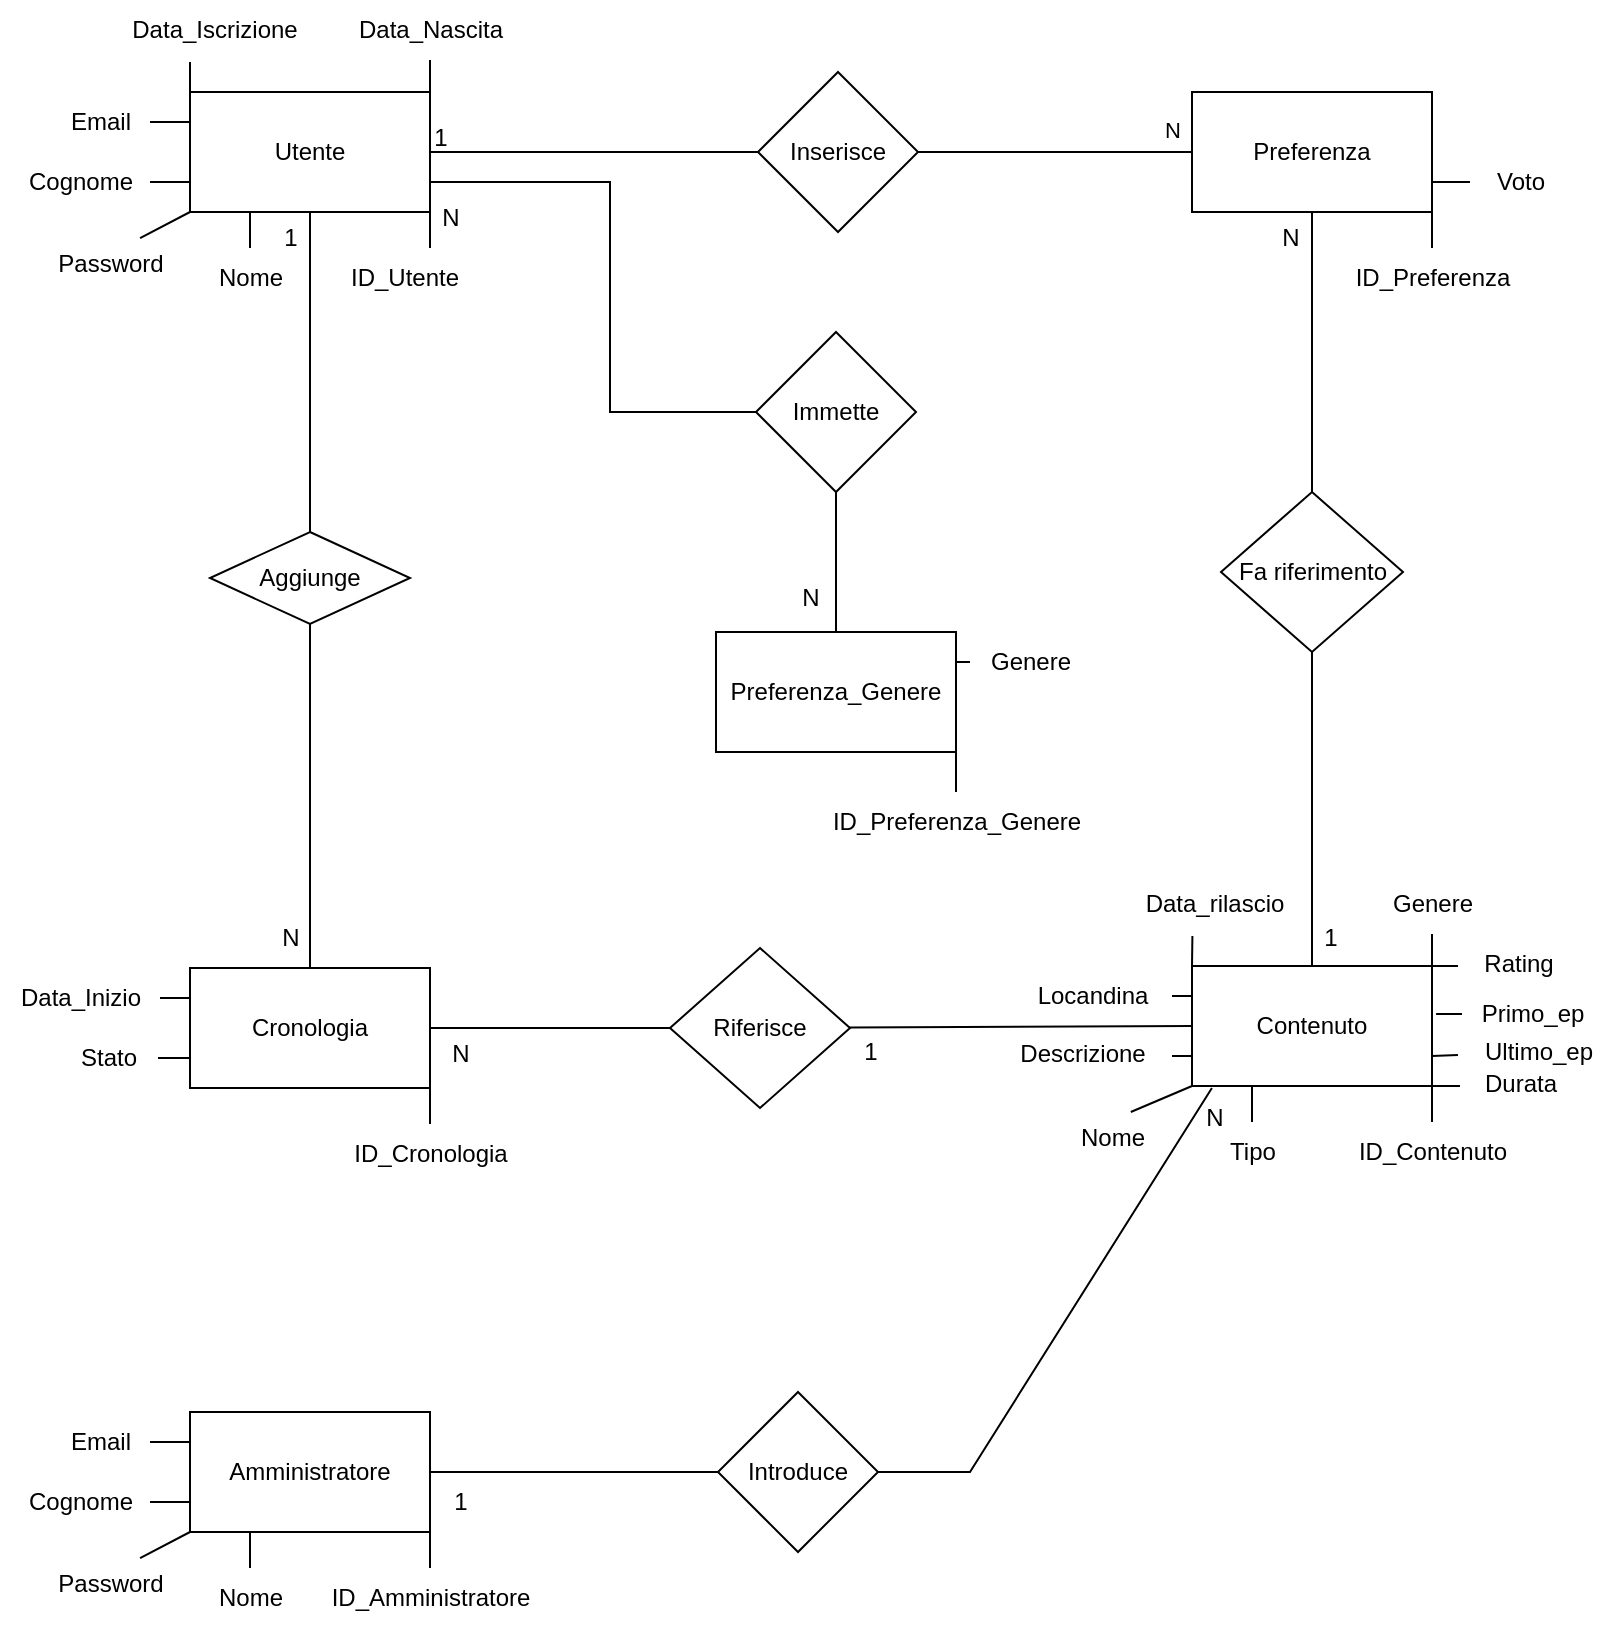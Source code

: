 <mxfile version="24.8.6">
  <diagram name="Pagina-1" id="YwjGSr0FWHyBBaABWbj7">
    <mxGraphModel dx="1050" dy="530" grid="1" gridSize="10" guides="1" tooltips="1" connect="1" arrows="1" fold="1" page="1" pageScale="1" pageWidth="827" pageHeight="1169" math="0" shadow="0">
      <root>
        <mxCell id="0" />
        <mxCell id="1" parent="0" />
        <mxCell id="e4waLGMk03CbxaB5QYb_-1" value="Utente" style="rounded=0;whiteSpace=wrap;html=1;" vertex="1" parent="1">
          <mxGeometry x="110" y="90" width="120" height="60" as="geometry" />
        </mxCell>
        <mxCell id="e4waLGMk03CbxaB5QYb_-2" value="" style="endArrow=none;html=1;rounded=0;exitX=1;exitY=1;exitDx=0;exitDy=0;" edge="1" parent="1" source="e4waLGMk03CbxaB5QYb_-1" target="e4waLGMk03CbxaB5QYb_-3">
          <mxGeometry width="50" height="50" relative="1" as="geometry">
            <mxPoint x="110" y="80" as="sourcePoint" />
            <mxPoint x="230" y="170" as="targetPoint" />
          </mxGeometry>
        </mxCell>
        <mxCell id="e4waLGMk03CbxaB5QYb_-3" value="ID_Utente&lt;span style=&quot;white-space: pre;&quot;&gt;&#x9;&lt;/span&gt;" style="text;html=1;align=center;verticalAlign=middle;resizable=0;points=[];autosize=1;strokeColor=none;fillColor=none;" vertex="1" parent="1">
          <mxGeometry x="180" y="168" width="100" height="30" as="geometry" />
        </mxCell>
        <mxCell id="e4waLGMk03CbxaB5QYb_-4" value="" style="endArrow=none;html=1;rounded=0;entryX=0.25;entryY=1;entryDx=0;entryDy=0;" edge="1" parent="1" source="e4waLGMk03CbxaB5QYb_-6" target="e4waLGMk03CbxaB5QYb_-1">
          <mxGeometry width="50" height="50" relative="1" as="geometry">
            <mxPoint x="140" y="170" as="sourcePoint" />
            <mxPoint x="170" y="190" as="targetPoint" />
          </mxGeometry>
        </mxCell>
        <mxCell id="e4waLGMk03CbxaB5QYb_-6" value="Nome" style="text;html=1;align=center;verticalAlign=middle;resizable=0;points=[];autosize=1;strokeColor=none;fillColor=none;" vertex="1" parent="1">
          <mxGeometry x="115" y="168" width="50" height="30" as="geometry" />
        </mxCell>
        <mxCell id="e4waLGMk03CbxaB5QYb_-7" value="" style="endArrow=none;html=1;rounded=0;entryX=0;entryY=0.75;entryDx=0;entryDy=0;" edge="1" parent="1" source="e4waLGMk03CbxaB5QYb_-8" target="e4waLGMk03CbxaB5QYb_-1">
          <mxGeometry width="50" height="50" relative="1" as="geometry">
            <mxPoint x="90" y="135" as="sourcePoint" />
            <mxPoint x="80" y="130" as="targetPoint" />
          </mxGeometry>
        </mxCell>
        <mxCell id="e4waLGMk03CbxaB5QYb_-8" value="Cognome" style="text;html=1;align=center;verticalAlign=middle;resizable=0;points=[];autosize=1;strokeColor=none;fillColor=none;" vertex="1" parent="1">
          <mxGeometry x="20" y="120" width="70" height="30" as="geometry" />
        </mxCell>
        <mxCell id="e4waLGMk03CbxaB5QYb_-9" value="" style="endArrow=none;html=1;rounded=0;entryX=0;entryY=0;entryDx=0;entryDy=0;exitX=0.38;exitY=1.033;exitDx=0;exitDy=0;exitPerimeter=0;" edge="1" parent="1" source="e4waLGMk03CbxaB5QYb_-10" target="e4waLGMk03CbxaB5QYb_-1">
          <mxGeometry width="50" height="50" relative="1" as="geometry">
            <mxPoint x="90" y="105" as="sourcePoint" />
            <mxPoint x="50" y="210" as="targetPoint" />
          </mxGeometry>
        </mxCell>
        <mxCell id="e4waLGMk03CbxaB5QYb_-10" value="Data_Iscrizione" style="text;html=1;align=center;verticalAlign=middle;resizable=0;points=[];autosize=1;strokeColor=none;fillColor=none;" vertex="1" parent="1">
          <mxGeometry x="72" y="44" width="100" height="30" as="geometry" />
        </mxCell>
        <mxCell id="e4waLGMk03CbxaB5QYb_-11" value="" style="endArrow=none;html=1;rounded=0;exitX=1;exitY=0;exitDx=0;exitDy=0;" edge="1" parent="1" target="e4waLGMk03CbxaB5QYb_-12">
          <mxGeometry width="50" height="50" relative="1" as="geometry">
            <mxPoint x="230" y="92" as="sourcePoint" />
            <mxPoint x="230" y="70" as="targetPoint" />
          </mxGeometry>
        </mxCell>
        <mxCell id="e4waLGMk03CbxaB5QYb_-12" value="Data_Nascita" style="text;html=1;align=center;verticalAlign=middle;resizable=0;points=[];autosize=1;strokeColor=none;fillColor=none;" vertex="1" parent="1">
          <mxGeometry x="185" y="44" width="90" height="30" as="geometry" />
        </mxCell>
        <mxCell id="e4waLGMk03CbxaB5QYb_-13" value="" style="endArrow=none;html=1;rounded=0;entryX=0;entryY=0.25;entryDx=0;entryDy=0;" edge="1" parent="1" source="e4waLGMk03CbxaB5QYb_-14" target="e4waLGMk03CbxaB5QYb_-1">
          <mxGeometry width="50" height="50" relative="1" as="geometry">
            <mxPoint x="90" y="105" as="sourcePoint" />
            <mxPoint x="90" y="160" as="targetPoint" />
          </mxGeometry>
        </mxCell>
        <mxCell id="e4waLGMk03CbxaB5QYb_-14" value="&lt;div&gt;Email&lt;/div&gt;" style="text;html=1;align=center;verticalAlign=middle;resizable=0;points=[];autosize=1;strokeColor=none;fillColor=none;" vertex="1" parent="1">
          <mxGeometry x="40" y="90" width="50" height="30" as="geometry" />
        </mxCell>
        <mxCell id="e4waLGMk03CbxaB5QYb_-15" value="" style="endArrow=none;html=1;rounded=0;entryX=0;entryY=1;entryDx=0;entryDy=0;exitX=0.688;exitY=0.067;exitDx=0;exitDy=0;exitPerimeter=0;" edge="1" parent="1" source="e4waLGMk03CbxaB5QYb_-17" target="e4waLGMk03CbxaB5QYb_-1">
          <mxGeometry width="50" height="50" relative="1" as="geometry">
            <mxPoint x="100" y="160" as="sourcePoint" />
            <mxPoint x="110" y="140" as="targetPoint" />
          </mxGeometry>
        </mxCell>
        <mxCell id="e4waLGMk03CbxaB5QYb_-17" value="Password" style="text;html=1;align=center;verticalAlign=middle;resizable=0;points=[];autosize=1;strokeColor=none;fillColor=none;" vertex="1" parent="1">
          <mxGeometry x="30" y="161" width="80" height="30" as="geometry" />
        </mxCell>
        <mxCell id="e4waLGMk03CbxaB5QYb_-18" value="Amministratore" style="rounded=0;whiteSpace=wrap;html=1;" vertex="1" parent="1">
          <mxGeometry x="110" y="750" width="120" height="60" as="geometry" />
        </mxCell>
        <mxCell id="e4waLGMk03CbxaB5QYb_-19" value="" style="endArrow=none;html=1;rounded=0;exitX=1;exitY=1;exitDx=0;exitDy=0;" edge="1" source="e4waLGMk03CbxaB5QYb_-18" target="e4waLGMk03CbxaB5QYb_-20" parent="1">
          <mxGeometry width="50" height="50" relative="1" as="geometry">
            <mxPoint x="110" y="740" as="sourcePoint" />
            <mxPoint x="230" y="830" as="targetPoint" />
          </mxGeometry>
        </mxCell>
        <mxCell id="e4waLGMk03CbxaB5QYb_-20" value="ID_Amministratore" style="text;html=1;align=center;verticalAlign=middle;resizable=0;points=[];autosize=1;strokeColor=none;fillColor=none;" vertex="1" parent="1">
          <mxGeometry x="170" y="828" width="120" height="30" as="geometry" />
        </mxCell>
        <mxCell id="e4waLGMk03CbxaB5QYb_-21" value="" style="endArrow=none;html=1;rounded=0;entryX=0.25;entryY=1;entryDx=0;entryDy=0;" edge="1" source="e4waLGMk03CbxaB5QYb_-22" target="e4waLGMk03CbxaB5QYb_-18" parent="1">
          <mxGeometry width="50" height="50" relative="1" as="geometry">
            <mxPoint x="140" y="830" as="sourcePoint" />
            <mxPoint x="170" y="850" as="targetPoint" />
          </mxGeometry>
        </mxCell>
        <mxCell id="e4waLGMk03CbxaB5QYb_-22" value="Nome" style="text;html=1;align=center;verticalAlign=middle;resizable=0;points=[];autosize=1;strokeColor=none;fillColor=none;" vertex="1" parent="1">
          <mxGeometry x="115" y="828" width="50" height="30" as="geometry" />
        </mxCell>
        <mxCell id="e4waLGMk03CbxaB5QYb_-23" value="" style="endArrow=none;html=1;rounded=0;entryX=0;entryY=0.75;entryDx=0;entryDy=0;" edge="1" source="e4waLGMk03CbxaB5QYb_-24" target="e4waLGMk03CbxaB5QYb_-18" parent="1">
          <mxGeometry width="50" height="50" relative="1" as="geometry">
            <mxPoint x="90" y="795" as="sourcePoint" />
            <mxPoint x="80" y="790" as="targetPoint" />
          </mxGeometry>
        </mxCell>
        <mxCell id="e4waLGMk03CbxaB5QYb_-24" value="Cognome" style="text;html=1;align=center;verticalAlign=middle;resizable=0;points=[];autosize=1;strokeColor=none;fillColor=none;" vertex="1" parent="1">
          <mxGeometry x="20" y="780" width="70" height="30" as="geometry" />
        </mxCell>
        <mxCell id="e4waLGMk03CbxaB5QYb_-29" value="" style="endArrow=none;html=1;rounded=0;entryX=0;entryY=0.25;entryDx=0;entryDy=0;" edge="1" source="e4waLGMk03CbxaB5QYb_-30" target="e4waLGMk03CbxaB5QYb_-18" parent="1">
          <mxGeometry width="50" height="50" relative="1" as="geometry">
            <mxPoint x="90" y="765" as="sourcePoint" />
            <mxPoint x="90" y="820" as="targetPoint" />
          </mxGeometry>
        </mxCell>
        <mxCell id="e4waLGMk03CbxaB5QYb_-30" value="&lt;div&gt;Email&lt;/div&gt;" style="text;html=1;align=center;verticalAlign=middle;resizable=0;points=[];autosize=1;strokeColor=none;fillColor=none;" vertex="1" parent="1">
          <mxGeometry x="40" y="750" width="50" height="30" as="geometry" />
        </mxCell>
        <mxCell id="e4waLGMk03CbxaB5QYb_-31" value="" style="endArrow=none;html=1;rounded=0;entryX=0;entryY=1;entryDx=0;entryDy=0;exitX=0.688;exitY=0.067;exitDx=0;exitDy=0;exitPerimeter=0;" edge="1" source="e4waLGMk03CbxaB5QYb_-32" target="e4waLGMk03CbxaB5QYb_-18" parent="1">
          <mxGeometry width="50" height="50" relative="1" as="geometry">
            <mxPoint x="100" y="820" as="sourcePoint" />
            <mxPoint x="110" y="800" as="targetPoint" />
          </mxGeometry>
        </mxCell>
        <mxCell id="e4waLGMk03CbxaB5QYb_-32" value="Password" style="text;html=1;align=center;verticalAlign=middle;resizable=0;points=[];autosize=1;strokeColor=none;fillColor=none;" vertex="1" parent="1">
          <mxGeometry x="30" y="821" width="80" height="30" as="geometry" />
        </mxCell>
        <mxCell id="e4waLGMk03CbxaB5QYb_-33" value="Contenuto" style="rounded=0;whiteSpace=wrap;html=1;" vertex="1" parent="1">
          <mxGeometry x="611" y="527" width="120" height="60" as="geometry" />
        </mxCell>
        <mxCell id="e4waLGMk03CbxaB5QYb_-34" value="" style="endArrow=none;html=1;rounded=0;exitX=1;exitY=1;exitDx=0;exitDy=0;" edge="1" source="e4waLGMk03CbxaB5QYb_-33" target="e4waLGMk03CbxaB5QYb_-35" parent="1">
          <mxGeometry width="50" height="50" relative="1" as="geometry">
            <mxPoint x="611" y="517" as="sourcePoint" />
            <mxPoint x="731" y="607" as="targetPoint" />
          </mxGeometry>
        </mxCell>
        <mxCell id="e4waLGMk03CbxaB5QYb_-35" value="ID_Contenuto" style="text;html=1;align=center;verticalAlign=middle;resizable=0;points=[];autosize=1;strokeColor=none;fillColor=none;" vertex="1" parent="1">
          <mxGeometry x="686" y="605" width="90" height="30" as="geometry" />
        </mxCell>
        <mxCell id="e4waLGMk03CbxaB5QYb_-36" value="" style="endArrow=none;html=1;rounded=0;entryX=0.25;entryY=1;entryDx=0;entryDy=0;" edge="1" source="e4waLGMk03CbxaB5QYb_-37" target="e4waLGMk03CbxaB5QYb_-33" parent="1">
          <mxGeometry width="50" height="50" relative="1" as="geometry">
            <mxPoint x="641" y="607" as="sourcePoint" />
            <mxPoint x="671" y="627" as="targetPoint" />
          </mxGeometry>
        </mxCell>
        <mxCell id="e4waLGMk03CbxaB5QYb_-37" value="Tipo" style="text;html=1;align=center;verticalAlign=middle;resizable=0;points=[];autosize=1;strokeColor=none;fillColor=none;" vertex="1" parent="1">
          <mxGeometry x="616" y="605" width="50" height="30" as="geometry" />
        </mxCell>
        <mxCell id="e4waLGMk03CbxaB5QYb_-39" value="Descrizione" style="text;html=1;align=center;verticalAlign=middle;resizable=0;points=[];autosize=1;strokeColor=none;fillColor=none;" vertex="1" parent="1">
          <mxGeometry x="511" y="556" width="90" height="30" as="geometry" />
        </mxCell>
        <mxCell id="e4waLGMk03CbxaB5QYb_-40" value="" style="endArrow=none;html=1;rounded=0;entryX=0;entryY=0;entryDx=0;entryDy=0;exitX=0.38;exitY=1.033;exitDx=0;exitDy=0;exitPerimeter=0;" edge="1" source="e4waLGMk03CbxaB5QYb_-41" target="e4waLGMk03CbxaB5QYb_-33" parent="1">
          <mxGeometry width="50" height="50" relative="1" as="geometry">
            <mxPoint x="591" y="542" as="sourcePoint" />
            <mxPoint x="551" y="647" as="targetPoint" />
          </mxGeometry>
        </mxCell>
        <mxCell id="e4waLGMk03CbxaB5QYb_-41" value="Data_rilascio" style="text;html=1;align=center;verticalAlign=middle;resizable=0;points=[];autosize=1;strokeColor=none;fillColor=none;" vertex="1" parent="1">
          <mxGeometry x="577" y="481" width="90" height="30" as="geometry" />
        </mxCell>
        <mxCell id="e4waLGMk03CbxaB5QYb_-42" value="" style="endArrow=none;html=1;rounded=0;exitX=1;exitY=0;exitDx=0;exitDy=0;" edge="1" target="e4waLGMk03CbxaB5QYb_-43" parent="1">
          <mxGeometry width="50" height="50" relative="1" as="geometry">
            <mxPoint x="731" y="529" as="sourcePoint" />
            <mxPoint x="731" y="507" as="targetPoint" />
          </mxGeometry>
        </mxCell>
        <mxCell id="e4waLGMk03CbxaB5QYb_-43" value="Genere" style="text;html=1;align=center;verticalAlign=middle;resizable=0;points=[];autosize=1;strokeColor=none;fillColor=none;" vertex="1" parent="1">
          <mxGeometry x="701" y="481" width="60" height="30" as="geometry" />
        </mxCell>
        <mxCell id="e4waLGMk03CbxaB5QYb_-44" value="" style="endArrow=none;html=1;rounded=0;entryX=0;entryY=0.25;entryDx=0;entryDy=0;" edge="1" source="e4waLGMk03CbxaB5QYb_-45" target="e4waLGMk03CbxaB5QYb_-33" parent="1">
          <mxGeometry width="50" height="50" relative="1" as="geometry">
            <mxPoint x="591" y="542" as="sourcePoint" />
            <mxPoint x="591" y="597" as="targetPoint" />
          </mxGeometry>
        </mxCell>
        <mxCell id="e4waLGMk03CbxaB5QYb_-45" value="Locandina" style="text;html=1;align=center;verticalAlign=middle;resizable=0;points=[];autosize=1;strokeColor=none;fillColor=none;" vertex="1" parent="1">
          <mxGeometry x="521" y="527" width="80" height="30" as="geometry" />
        </mxCell>
        <mxCell id="e4waLGMk03CbxaB5QYb_-46" value="" style="endArrow=none;html=1;rounded=0;entryX=0;entryY=1;entryDx=0;entryDy=0;exitX=0.688;exitY=0.067;exitDx=0;exitDy=0;exitPerimeter=0;" edge="1" source="e4waLGMk03CbxaB5QYb_-47" target="e4waLGMk03CbxaB5QYb_-33" parent="1">
          <mxGeometry width="50" height="50" relative="1" as="geometry">
            <mxPoint x="601" y="597" as="sourcePoint" />
            <mxPoint x="611" y="577" as="targetPoint" />
          </mxGeometry>
        </mxCell>
        <mxCell id="e4waLGMk03CbxaB5QYb_-47" value="Nome" style="text;html=1;align=center;verticalAlign=middle;resizable=0;points=[];autosize=1;strokeColor=none;fillColor=none;" vertex="1" parent="1">
          <mxGeometry x="546" y="598" width="50" height="30" as="geometry" />
        </mxCell>
        <mxCell id="e4waLGMk03CbxaB5QYb_-48" value="" style="endArrow=none;html=1;rounded=0;entryX=0;entryY=0.533;entryDx=0;entryDy=0;entryPerimeter=0;exitX=1;exitY=0;exitDx=0;exitDy=0;" edge="1" parent="1" source="e4waLGMk03CbxaB5QYb_-33" target="e4waLGMk03CbxaB5QYb_-50">
          <mxGeometry width="50" height="50" relative="1" as="geometry">
            <mxPoint x="731" y="542" as="sourcePoint" />
            <mxPoint x="751" y="541" as="targetPoint" />
          </mxGeometry>
        </mxCell>
        <mxCell id="e4waLGMk03CbxaB5QYb_-50" value="Rating" style="text;html=1;align=center;verticalAlign=middle;resizable=0;points=[];autosize=1;strokeColor=none;fillColor=none;" vertex="1" parent="1">
          <mxGeometry x="744" y="511" width="60" height="30" as="geometry" />
        </mxCell>
        <mxCell id="e4waLGMk03CbxaB5QYb_-52" value="" style="endArrow=none;html=1;rounded=0;entryX=0;entryY=0.533;entryDx=0;entryDy=0;entryPerimeter=0;" edge="1" target="e4waLGMk03CbxaB5QYb_-53" parent="1">
          <mxGeometry width="50" height="50" relative="1" as="geometry">
            <mxPoint x="731" y="587" as="sourcePoint" />
            <mxPoint x="751" y="598" as="targetPoint" />
          </mxGeometry>
        </mxCell>
        <mxCell id="e4waLGMk03CbxaB5QYb_-53" value="Durata" style="text;html=1;align=center;verticalAlign=middle;resizable=0;points=[];autosize=1;strokeColor=none;fillColor=none;" vertex="1" parent="1">
          <mxGeometry x="745" y="571" width="60" height="30" as="geometry" />
        </mxCell>
        <mxCell id="e4waLGMk03CbxaB5QYb_-60" value="" style="endArrow=none;html=1;rounded=0;entryX=1;entryY=0.75;entryDx=0;entryDy=0;" edge="1" source="e4waLGMk03CbxaB5QYb_-61" target="e4waLGMk03CbxaB5QYb_-33" parent="1">
          <mxGeometry width="50" height="50" relative="1" as="geometry">
            <mxPoint x="595" y="572" as="sourcePoint" />
            <mxPoint x="735" y="572" as="targetPoint" />
          </mxGeometry>
        </mxCell>
        <mxCell id="e4waLGMk03CbxaB5QYb_-61" value="Ultimo_ep" style="text;html=1;align=center;verticalAlign=middle;resizable=0;points=[];autosize=1;strokeColor=none;fillColor=none;" vertex="1" parent="1">
          <mxGeometry x="744" y="555" width="80" height="30" as="geometry" />
        </mxCell>
        <mxCell id="e4waLGMk03CbxaB5QYb_-62" value="" style="endArrow=none;html=1;rounded=0;entryX=1.017;entryY=0.4;entryDx=0;entryDy=0;entryPerimeter=0;" edge="1" source="e4waLGMk03CbxaB5QYb_-63" target="e4waLGMk03CbxaB5QYb_-33" parent="1">
          <mxGeometry width="50" height="50" relative="1" as="geometry">
            <mxPoint x="595" y="542" as="sourcePoint" />
            <mxPoint x="735" y="542" as="targetPoint" />
          </mxGeometry>
        </mxCell>
        <mxCell id="e4waLGMk03CbxaB5QYb_-63" value="Primo_ep" style="text;html=1;align=center;verticalAlign=middle;resizable=0;points=[];autosize=1;strokeColor=none;fillColor=none;" vertex="1" parent="1">
          <mxGeometry x="746" y="536" width="70" height="30" as="geometry" />
        </mxCell>
        <mxCell id="e4waLGMk03CbxaB5QYb_-66" value="Cronologia" style="rounded=0;whiteSpace=wrap;html=1;" vertex="1" parent="1">
          <mxGeometry x="110" y="528" width="120" height="60" as="geometry" />
        </mxCell>
        <mxCell id="e4waLGMk03CbxaB5QYb_-67" value="" style="endArrow=none;html=1;rounded=0;exitX=1;exitY=1;exitDx=0;exitDy=0;" edge="1" source="e4waLGMk03CbxaB5QYb_-66" target="e4waLGMk03CbxaB5QYb_-68" parent="1">
          <mxGeometry width="50" height="50" relative="1" as="geometry">
            <mxPoint x="110" y="518" as="sourcePoint" />
            <mxPoint x="230" y="608" as="targetPoint" />
          </mxGeometry>
        </mxCell>
        <mxCell id="e4waLGMk03CbxaB5QYb_-68" value="ID_Cronologia" style="text;html=1;align=center;verticalAlign=middle;resizable=0;points=[];autosize=1;strokeColor=none;fillColor=none;" vertex="1" parent="1">
          <mxGeometry x="180" y="606" width="100" height="30" as="geometry" />
        </mxCell>
        <mxCell id="e4waLGMk03CbxaB5QYb_-69" value="" style="endArrow=none;html=1;rounded=0;entryX=0;entryY=0.75;entryDx=0;entryDy=0;" edge="1" source="e4waLGMk03CbxaB5QYb_-70" target="e4waLGMk03CbxaB5QYb_-66" parent="1">
          <mxGeometry width="50" height="50" relative="1" as="geometry">
            <mxPoint x="90" y="573" as="sourcePoint" />
            <mxPoint x="80" y="568" as="targetPoint" />
          </mxGeometry>
        </mxCell>
        <mxCell id="e4waLGMk03CbxaB5QYb_-70" value="Stato" style="text;html=1;align=center;verticalAlign=middle;resizable=0;points=[];autosize=1;strokeColor=none;fillColor=none;" vertex="1" parent="1">
          <mxGeometry x="44" y="558" width="50" height="30" as="geometry" />
        </mxCell>
        <mxCell id="e4waLGMk03CbxaB5QYb_-71" value="" style="endArrow=none;html=1;rounded=0;entryX=0;entryY=0.25;entryDx=0;entryDy=0;" edge="1" source="e4waLGMk03CbxaB5QYb_-72" target="e4waLGMk03CbxaB5QYb_-66" parent="1">
          <mxGeometry width="50" height="50" relative="1" as="geometry">
            <mxPoint x="90" y="543" as="sourcePoint" />
            <mxPoint x="90" y="598" as="targetPoint" />
          </mxGeometry>
        </mxCell>
        <mxCell id="e4waLGMk03CbxaB5QYb_-72" value="Data_Inizio" style="text;html=1;align=center;verticalAlign=middle;resizable=0;points=[];autosize=1;strokeColor=none;fillColor=none;" vertex="1" parent="1">
          <mxGeometry x="15" y="528" width="80" height="30" as="geometry" />
        </mxCell>
        <mxCell id="e4waLGMk03CbxaB5QYb_-73" value="Preferenza" style="rounded=0;whiteSpace=wrap;html=1;" vertex="1" parent="1">
          <mxGeometry x="611" y="90" width="120" height="60" as="geometry" />
        </mxCell>
        <mxCell id="e4waLGMk03CbxaB5QYb_-74" value="" style="endArrow=none;html=1;rounded=0;exitX=1;exitY=1;exitDx=0;exitDy=0;" edge="1" source="e4waLGMk03CbxaB5QYb_-73" target="e4waLGMk03CbxaB5QYb_-75" parent="1">
          <mxGeometry width="50" height="50" relative="1" as="geometry">
            <mxPoint x="611" y="80" as="sourcePoint" />
            <mxPoint x="731" y="170" as="targetPoint" />
          </mxGeometry>
        </mxCell>
        <mxCell id="e4waLGMk03CbxaB5QYb_-75" value="ID_Preferenza" style="text;html=1;align=center;verticalAlign=middle;resizable=0;points=[];autosize=1;strokeColor=none;fillColor=none;" vertex="1" parent="1">
          <mxGeometry x="681" y="168" width="100" height="30" as="geometry" />
        </mxCell>
        <mxCell id="e4waLGMk03CbxaB5QYb_-76" value="" style="endArrow=none;html=1;rounded=0;entryX=1;entryY=0.75;entryDx=0;entryDy=0;" edge="1" source="e4waLGMk03CbxaB5QYb_-77" target="e4waLGMk03CbxaB5QYb_-73" parent="1">
          <mxGeometry width="50" height="50" relative="1" as="geometry">
            <mxPoint x="591" y="135" as="sourcePoint" />
            <mxPoint x="581" y="130" as="targetPoint" />
          </mxGeometry>
        </mxCell>
        <mxCell id="e4waLGMk03CbxaB5QYb_-77" value="Voto" style="text;html=1;align=center;verticalAlign=middle;resizable=0;points=[];autosize=1;strokeColor=none;fillColor=none;" vertex="1" parent="1">
          <mxGeometry x="750" y="120" width="50" height="30" as="geometry" />
        </mxCell>
        <mxCell id="e4waLGMk03CbxaB5QYb_-80" value="Preferenza_Genere" style="rounded=0;whiteSpace=wrap;html=1;" vertex="1" parent="1">
          <mxGeometry x="373" y="360" width="120" height="60" as="geometry" />
        </mxCell>
        <mxCell id="e4waLGMk03CbxaB5QYb_-81" value="" style="endArrow=none;html=1;rounded=0;exitX=1;exitY=1;exitDx=0;exitDy=0;" edge="1" source="e4waLGMk03CbxaB5QYb_-80" target="e4waLGMk03CbxaB5QYb_-82" parent="1">
          <mxGeometry width="50" height="50" relative="1" as="geometry">
            <mxPoint x="616" y="290" as="sourcePoint" />
            <mxPoint x="736" y="380" as="targetPoint" />
          </mxGeometry>
        </mxCell>
        <mxCell id="e4waLGMk03CbxaB5QYb_-82" value="ID_Preferenza_Genere" style="text;html=1;align=center;verticalAlign=middle;resizable=0;points=[];autosize=1;strokeColor=none;fillColor=none;" vertex="1" parent="1">
          <mxGeometry x="423" y="440" width="140" height="30" as="geometry" />
        </mxCell>
        <mxCell id="e4waLGMk03CbxaB5QYb_-83" value="" style="endArrow=none;html=1;rounded=0;entryX=1;entryY=0.25;entryDx=0;entryDy=0;" edge="1" source="e4waLGMk03CbxaB5QYb_-84" target="e4waLGMk03CbxaB5QYb_-80" parent="1">
          <mxGeometry width="50" height="50" relative="1" as="geometry">
            <mxPoint x="596" y="345" as="sourcePoint" />
            <mxPoint x="586" y="340" as="targetPoint" />
          </mxGeometry>
        </mxCell>
        <mxCell id="e4waLGMk03CbxaB5QYb_-84" value="Genere" style="text;html=1;align=center;verticalAlign=middle;resizable=0;points=[];autosize=1;strokeColor=none;fillColor=none;" vertex="1" parent="1">
          <mxGeometry x="500" y="360" width="60" height="30" as="geometry" />
        </mxCell>
        <mxCell id="e4waLGMk03CbxaB5QYb_-85" value="Aggiunge" style="rhombus;whiteSpace=wrap;html=1;" vertex="1" parent="1">
          <mxGeometry x="120" y="310" width="100" height="46" as="geometry" />
        </mxCell>
        <mxCell id="e4waLGMk03CbxaB5QYb_-86" value="" style="endArrow=none;html=1;rounded=0;exitX=0.5;exitY=0;exitDx=0;exitDy=0;entryX=0.5;entryY=1;entryDx=0;entryDy=0;" edge="1" parent="1" source="e4waLGMk03CbxaB5QYb_-85" target="e4waLGMk03CbxaB5QYb_-1">
          <mxGeometry width="50" height="50" relative="1" as="geometry">
            <mxPoint x="260" y="270" as="sourcePoint" />
            <mxPoint x="310" y="220" as="targetPoint" />
          </mxGeometry>
        </mxCell>
        <mxCell id="e4waLGMk03CbxaB5QYb_-87" value="" style="endArrow=none;html=1;rounded=0;entryX=0.5;entryY=1;entryDx=0;entryDy=0;exitX=0.5;exitY=0;exitDx=0;exitDy=0;" edge="1" parent="1" source="e4waLGMk03CbxaB5QYb_-66" target="e4waLGMk03CbxaB5QYb_-85">
          <mxGeometry width="50" height="50" relative="1" as="geometry">
            <mxPoint x="260" y="360" as="sourcePoint" />
            <mxPoint x="200" y="300" as="targetPoint" />
          </mxGeometry>
        </mxCell>
        <mxCell id="e4waLGMk03CbxaB5QYb_-88" value="" style="endArrow=none;html=1;rounded=0;entryX=0;entryY=0.5;entryDx=0;entryDy=0;" edge="1" parent="1" source="e4waLGMk03CbxaB5QYb_-89" target="e4waLGMk03CbxaB5QYb_-33">
          <mxGeometry width="50" height="50" relative="1" as="geometry">
            <mxPoint x="510" y="557" as="sourcePoint" />
            <mxPoint x="477" y="601" as="targetPoint" />
          </mxGeometry>
        </mxCell>
        <mxCell id="e4waLGMk03CbxaB5QYb_-89" value="Riferisce" style="rhombus;whiteSpace=wrap;html=1;" vertex="1" parent="1">
          <mxGeometry x="350" y="518" width="90" height="80" as="geometry" />
        </mxCell>
        <mxCell id="e4waLGMk03CbxaB5QYb_-90" value="" style="endArrow=none;html=1;rounded=0;exitX=1;exitY=0.5;exitDx=0;exitDy=0;entryX=0;entryY=0.5;entryDx=0;entryDy=0;" edge="1" parent="1" source="e4waLGMk03CbxaB5QYb_-66" target="e4waLGMk03CbxaB5QYb_-89">
          <mxGeometry width="50" height="50" relative="1" as="geometry">
            <mxPoint x="290" y="681" as="sourcePoint" />
            <mxPoint x="340" y="631" as="targetPoint" />
          </mxGeometry>
        </mxCell>
        <mxCell id="e4waLGMk03CbxaB5QYb_-91" value="" style="endArrow=none;html=1;rounded=0;entryX=0;entryY=0.75;entryDx=0;entryDy=0;exitX=1;exitY=0.533;exitDx=0;exitDy=0;exitPerimeter=0;" edge="1" parent="1" source="e4waLGMk03CbxaB5QYb_-39" target="e4waLGMk03CbxaB5QYb_-33">
          <mxGeometry width="50" height="50" relative="1" as="geometry">
            <mxPoint x="370" y="741" as="sourcePoint" />
            <mxPoint x="420" y="691" as="targetPoint" />
          </mxGeometry>
        </mxCell>
        <mxCell id="e4waLGMk03CbxaB5QYb_-92" value="" style="endArrow=none;html=1;rounded=0;exitX=1;exitY=0.5;exitDx=0;exitDy=0;entryX=0;entryY=0.5;entryDx=0;entryDy=0;" edge="1" parent="1" source="e4waLGMk03CbxaB5QYb_-1" target="e4waLGMk03CbxaB5QYb_-93">
          <mxGeometry width="50" height="50" relative="1" as="geometry">
            <mxPoint x="280" y="210" as="sourcePoint" />
            <mxPoint x="390" y="120" as="targetPoint" />
          </mxGeometry>
        </mxCell>
        <mxCell id="e4waLGMk03CbxaB5QYb_-93" value="Inserisce" style="rhombus;whiteSpace=wrap;html=1;" vertex="1" parent="1">
          <mxGeometry x="394" y="80" width="80" height="80" as="geometry" />
        </mxCell>
        <mxCell id="e4waLGMk03CbxaB5QYb_-94" value="" style="endArrow=none;html=1;rounded=0;exitX=1;exitY=0.5;exitDx=0;exitDy=0;entryX=0;entryY=0.5;entryDx=0;entryDy=0;" edge="1" parent="1" source="e4waLGMk03CbxaB5QYb_-93" target="e4waLGMk03CbxaB5QYb_-73">
          <mxGeometry width="50" height="50" relative="1" as="geometry">
            <mxPoint x="420" y="290" as="sourcePoint" />
            <mxPoint x="470" y="240" as="targetPoint" />
          </mxGeometry>
        </mxCell>
        <mxCell id="e4waLGMk03CbxaB5QYb_-115" value="N" style="edgeLabel;html=1;align=center;verticalAlign=middle;resizable=0;points=[];" vertex="1" connectable="0" parent="e4waLGMk03CbxaB5QYb_-94">
          <mxGeometry x="0.708" y="3" relative="1" as="geometry">
            <mxPoint x="10" y="-8" as="offset" />
          </mxGeometry>
        </mxCell>
        <mxCell id="e4waLGMk03CbxaB5QYb_-95" value="" style="endArrow=none;html=1;rounded=0;entryX=0;entryY=0.5;entryDx=0;entryDy=0;exitX=1;exitY=0.75;exitDx=0;exitDy=0;" edge="1" target="e4waLGMk03CbxaB5QYb_-96" parent="1" source="e4waLGMk03CbxaB5QYb_-1">
          <mxGeometry width="50" height="50" relative="1" as="geometry">
            <mxPoint x="290" y="250" as="sourcePoint" />
            <mxPoint x="410" y="250" as="targetPoint" />
            <Array as="points">
              <mxPoint x="320" y="135" />
              <mxPoint x="320" y="250" />
            </Array>
          </mxGeometry>
        </mxCell>
        <mxCell id="e4waLGMk03CbxaB5QYb_-96" value="&lt;span lang=&quot;it&quot; class=&quot;BxUVEf ILfuVd&quot;&gt;&lt;span class=&quot;hgKElc&quot;&gt;Immette&lt;br&gt;&lt;/span&gt;&lt;/span&gt;" style="rhombus;whiteSpace=wrap;html=1;" vertex="1" parent="1">
          <mxGeometry x="393" y="210" width="80" height="80" as="geometry" />
        </mxCell>
        <mxCell id="e4waLGMk03CbxaB5QYb_-97" value="" style="endArrow=none;html=1;rounded=0;exitX=0.5;exitY=1;exitDx=0;exitDy=0;entryX=0.5;entryY=0;entryDx=0;entryDy=0;" edge="1" source="e4waLGMk03CbxaB5QYb_-96" parent="1" target="e4waLGMk03CbxaB5QYb_-80">
          <mxGeometry width="50" height="50" relative="1" as="geometry">
            <mxPoint x="440" y="420" as="sourcePoint" />
            <mxPoint x="616" y="300" as="targetPoint" />
            <Array as="points">
              <mxPoint x="433" y="330" />
            </Array>
          </mxGeometry>
        </mxCell>
        <mxCell id="e4waLGMk03CbxaB5QYb_-103" value="" style="endArrow=none;html=1;rounded=0;exitX=1;exitY=0.5;exitDx=0;exitDy=0;" edge="1" parent="1" source="e4waLGMk03CbxaB5QYb_-18" target="e4waLGMk03CbxaB5QYb_-104">
          <mxGeometry width="50" height="50" relative="1" as="geometry">
            <mxPoint x="330" y="790" as="sourcePoint" />
            <mxPoint x="370" y="780" as="targetPoint" />
          </mxGeometry>
        </mxCell>
        <mxCell id="e4waLGMk03CbxaB5QYb_-104" value="Introduce" style="rhombus;whiteSpace=wrap;html=1;" vertex="1" parent="1">
          <mxGeometry x="374" y="740" width="80" height="80" as="geometry" />
        </mxCell>
        <mxCell id="e4waLGMk03CbxaB5QYb_-105" value="" style="endArrow=none;html=1;rounded=0;exitX=1;exitY=0.5;exitDx=0;exitDy=0;entryX=0.083;entryY=1.017;entryDx=0;entryDy=0;entryPerimeter=0;" edge="1" parent="1" source="e4waLGMk03CbxaB5QYb_-104" target="e4waLGMk03CbxaB5QYb_-33">
          <mxGeometry width="50" height="50" relative="1" as="geometry">
            <mxPoint x="480" y="850" as="sourcePoint" />
            <mxPoint x="530" y="800" as="targetPoint" />
            <Array as="points">
              <mxPoint x="500" y="780" />
            </Array>
          </mxGeometry>
        </mxCell>
        <mxCell id="e4waLGMk03CbxaB5QYb_-106" value="1" style="text;html=1;align=center;verticalAlign=middle;resizable=0;points=[];autosize=1;strokeColor=none;fillColor=none;" vertex="1" parent="1">
          <mxGeometry x="145" y="148" width="30" height="30" as="geometry" />
        </mxCell>
        <mxCell id="e4waLGMk03CbxaB5QYb_-107" value="N" style="text;html=1;align=center;verticalAlign=middle;resizable=0;points=[];autosize=1;strokeColor=none;fillColor=none;" vertex="1" parent="1">
          <mxGeometry x="145" y="498" width="30" height="30" as="geometry" />
        </mxCell>
        <mxCell id="e4waLGMk03CbxaB5QYb_-108" value="1" style="text;html=1;align=center;verticalAlign=middle;resizable=0;points=[];autosize=1;strokeColor=none;fillColor=none;" vertex="1" parent="1">
          <mxGeometry x="435" y="555" width="30" height="30" as="geometry" />
        </mxCell>
        <mxCell id="e4waLGMk03CbxaB5QYb_-109" value="N" style="text;html=1;align=center;verticalAlign=middle;resizable=0;points=[];autosize=1;strokeColor=none;fillColor=none;" vertex="1" parent="1">
          <mxGeometry x="230" y="556" width="30" height="30" as="geometry" />
        </mxCell>
        <mxCell id="e4waLGMk03CbxaB5QYb_-110" value="N" style="text;html=1;align=center;verticalAlign=middle;resizable=0;points=[];autosize=1;strokeColor=none;fillColor=none;" vertex="1" parent="1">
          <mxGeometry x="607" y="588" width="30" height="30" as="geometry" />
        </mxCell>
        <mxCell id="e4waLGMk03CbxaB5QYb_-111" value="1" style="text;html=1;align=center;verticalAlign=middle;resizable=0;points=[];autosize=1;strokeColor=none;fillColor=none;" vertex="1" parent="1">
          <mxGeometry x="230" y="780" width="30" height="30" as="geometry" />
        </mxCell>
        <mxCell id="e4waLGMk03CbxaB5QYb_-112" value="" style="endArrow=none;html=1;rounded=0;entryX=0.5;entryY=1;entryDx=0;entryDy=0;" edge="1" parent="1" source="e4waLGMk03CbxaB5QYb_-113" target="e4waLGMk03CbxaB5QYb_-73">
          <mxGeometry width="50" height="50" relative="1" as="geometry">
            <mxPoint x="670" y="270" as="sourcePoint" />
            <mxPoint x="690" y="370" as="targetPoint" />
          </mxGeometry>
        </mxCell>
        <mxCell id="e4waLGMk03CbxaB5QYb_-113" value="Fa riferimento" style="rhombus;whiteSpace=wrap;html=1;" vertex="1" parent="1">
          <mxGeometry x="625.5" y="290" width="91" height="80" as="geometry" />
        </mxCell>
        <mxCell id="e4waLGMk03CbxaB5QYb_-114" value="" style="endArrow=none;html=1;rounded=0;entryX=0.5;entryY=1;entryDx=0;entryDy=0;exitX=0.5;exitY=0;exitDx=0;exitDy=0;" edge="1" parent="1" source="e4waLGMk03CbxaB5QYb_-33" target="e4waLGMk03CbxaB5QYb_-113">
          <mxGeometry width="50" height="50" relative="1" as="geometry">
            <mxPoint x="630" y="460" as="sourcePoint" />
            <mxPoint x="680" y="410" as="targetPoint" />
          </mxGeometry>
        </mxCell>
        <mxCell id="e4waLGMk03CbxaB5QYb_-116" value="1" style="text;html=1;align=center;verticalAlign=middle;resizable=0;points=[];autosize=1;strokeColor=none;fillColor=none;" vertex="1" parent="1">
          <mxGeometry x="220" y="98" width="30" height="30" as="geometry" />
        </mxCell>
        <mxCell id="e4waLGMk03CbxaB5QYb_-117" value="1" style="text;html=1;align=center;verticalAlign=middle;resizable=0;points=[];autosize=1;strokeColor=none;fillColor=none;" vertex="1" parent="1">
          <mxGeometry x="665" y="498" width="30" height="30" as="geometry" />
        </mxCell>
        <mxCell id="e4waLGMk03CbxaB5QYb_-118" value="N" style="text;html=1;align=center;verticalAlign=middle;resizable=0;points=[];autosize=1;strokeColor=none;fillColor=none;" vertex="1" parent="1">
          <mxGeometry x="645" y="148" width="30" height="30" as="geometry" />
        </mxCell>
        <mxCell id="e4waLGMk03CbxaB5QYb_-119" value="N" style="text;html=1;align=center;verticalAlign=middle;resizable=0;points=[];autosize=1;strokeColor=none;fillColor=none;" vertex="1" parent="1">
          <mxGeometry x="405" y="328" width="30" height="30" as="geometry" />
        </mxCell>
        <mxCell id="e4waLGMk03CbxaB5QYb_-120" value="N" style="text;html=1;align=center;verticalAlign=middle;resizable=0;points=[];autosize=1;strokeColor=none;fillColor=none;" vertex="1" parent="1">
          <mxGeometry x="225" y="138" width="30" height="30" as="geometry" />
        </mxCell>
      </root>
    </mxGraphModel>
  </diagram>
</mxfile>
